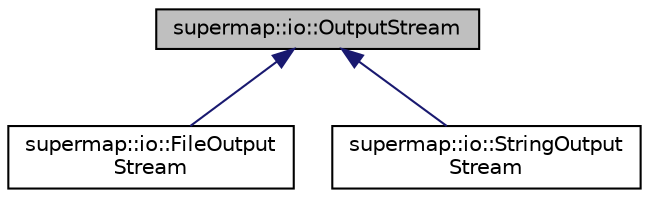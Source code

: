 digraph "supermap::io::OutputStream"
{
 // LATEX_PDF_SIZE
  edge [fontname="Helvetica",fontsize="10",labelfontname="Helvetica",labelfontsize="10"];
  node [fontname="Helvetica",fontsize="10",shape=record];
  Node1 [label="supermap::io::OutputStream",height=0.2,width=0.4,color="black", fillcolor="grey75", style="filled", fontcolor="black",tooltip="Abstract output stream. Wraps std::ostream."];
  Node1 -> Node2 [dir="back",color="midnightblue",fontsize="10",style="solid",fontname="Helvetica"];
  Node2 [label="supermap::io::FileOutput\lStream",height=0.2,width=0.4,color="black", fillcolor="white", style="filled",URL="$classsupermap_1_1io_1_1FileOutputStream.html",tooltip="Output stream specialization to work with files output stream."];
  Node1 -> Node3 [dir="back",color="midnightblue",fontsize="10",style="solid",fontname="Helvetica"];
  Node3 [label="supermap::io::StringOutput\lStream",height=0.2,width=0.4,color="black", fillcolor="white", style="filled",URL="$classsupermap_1_1io_1_1StringOutputStream.html",tooltip=" "];
}
